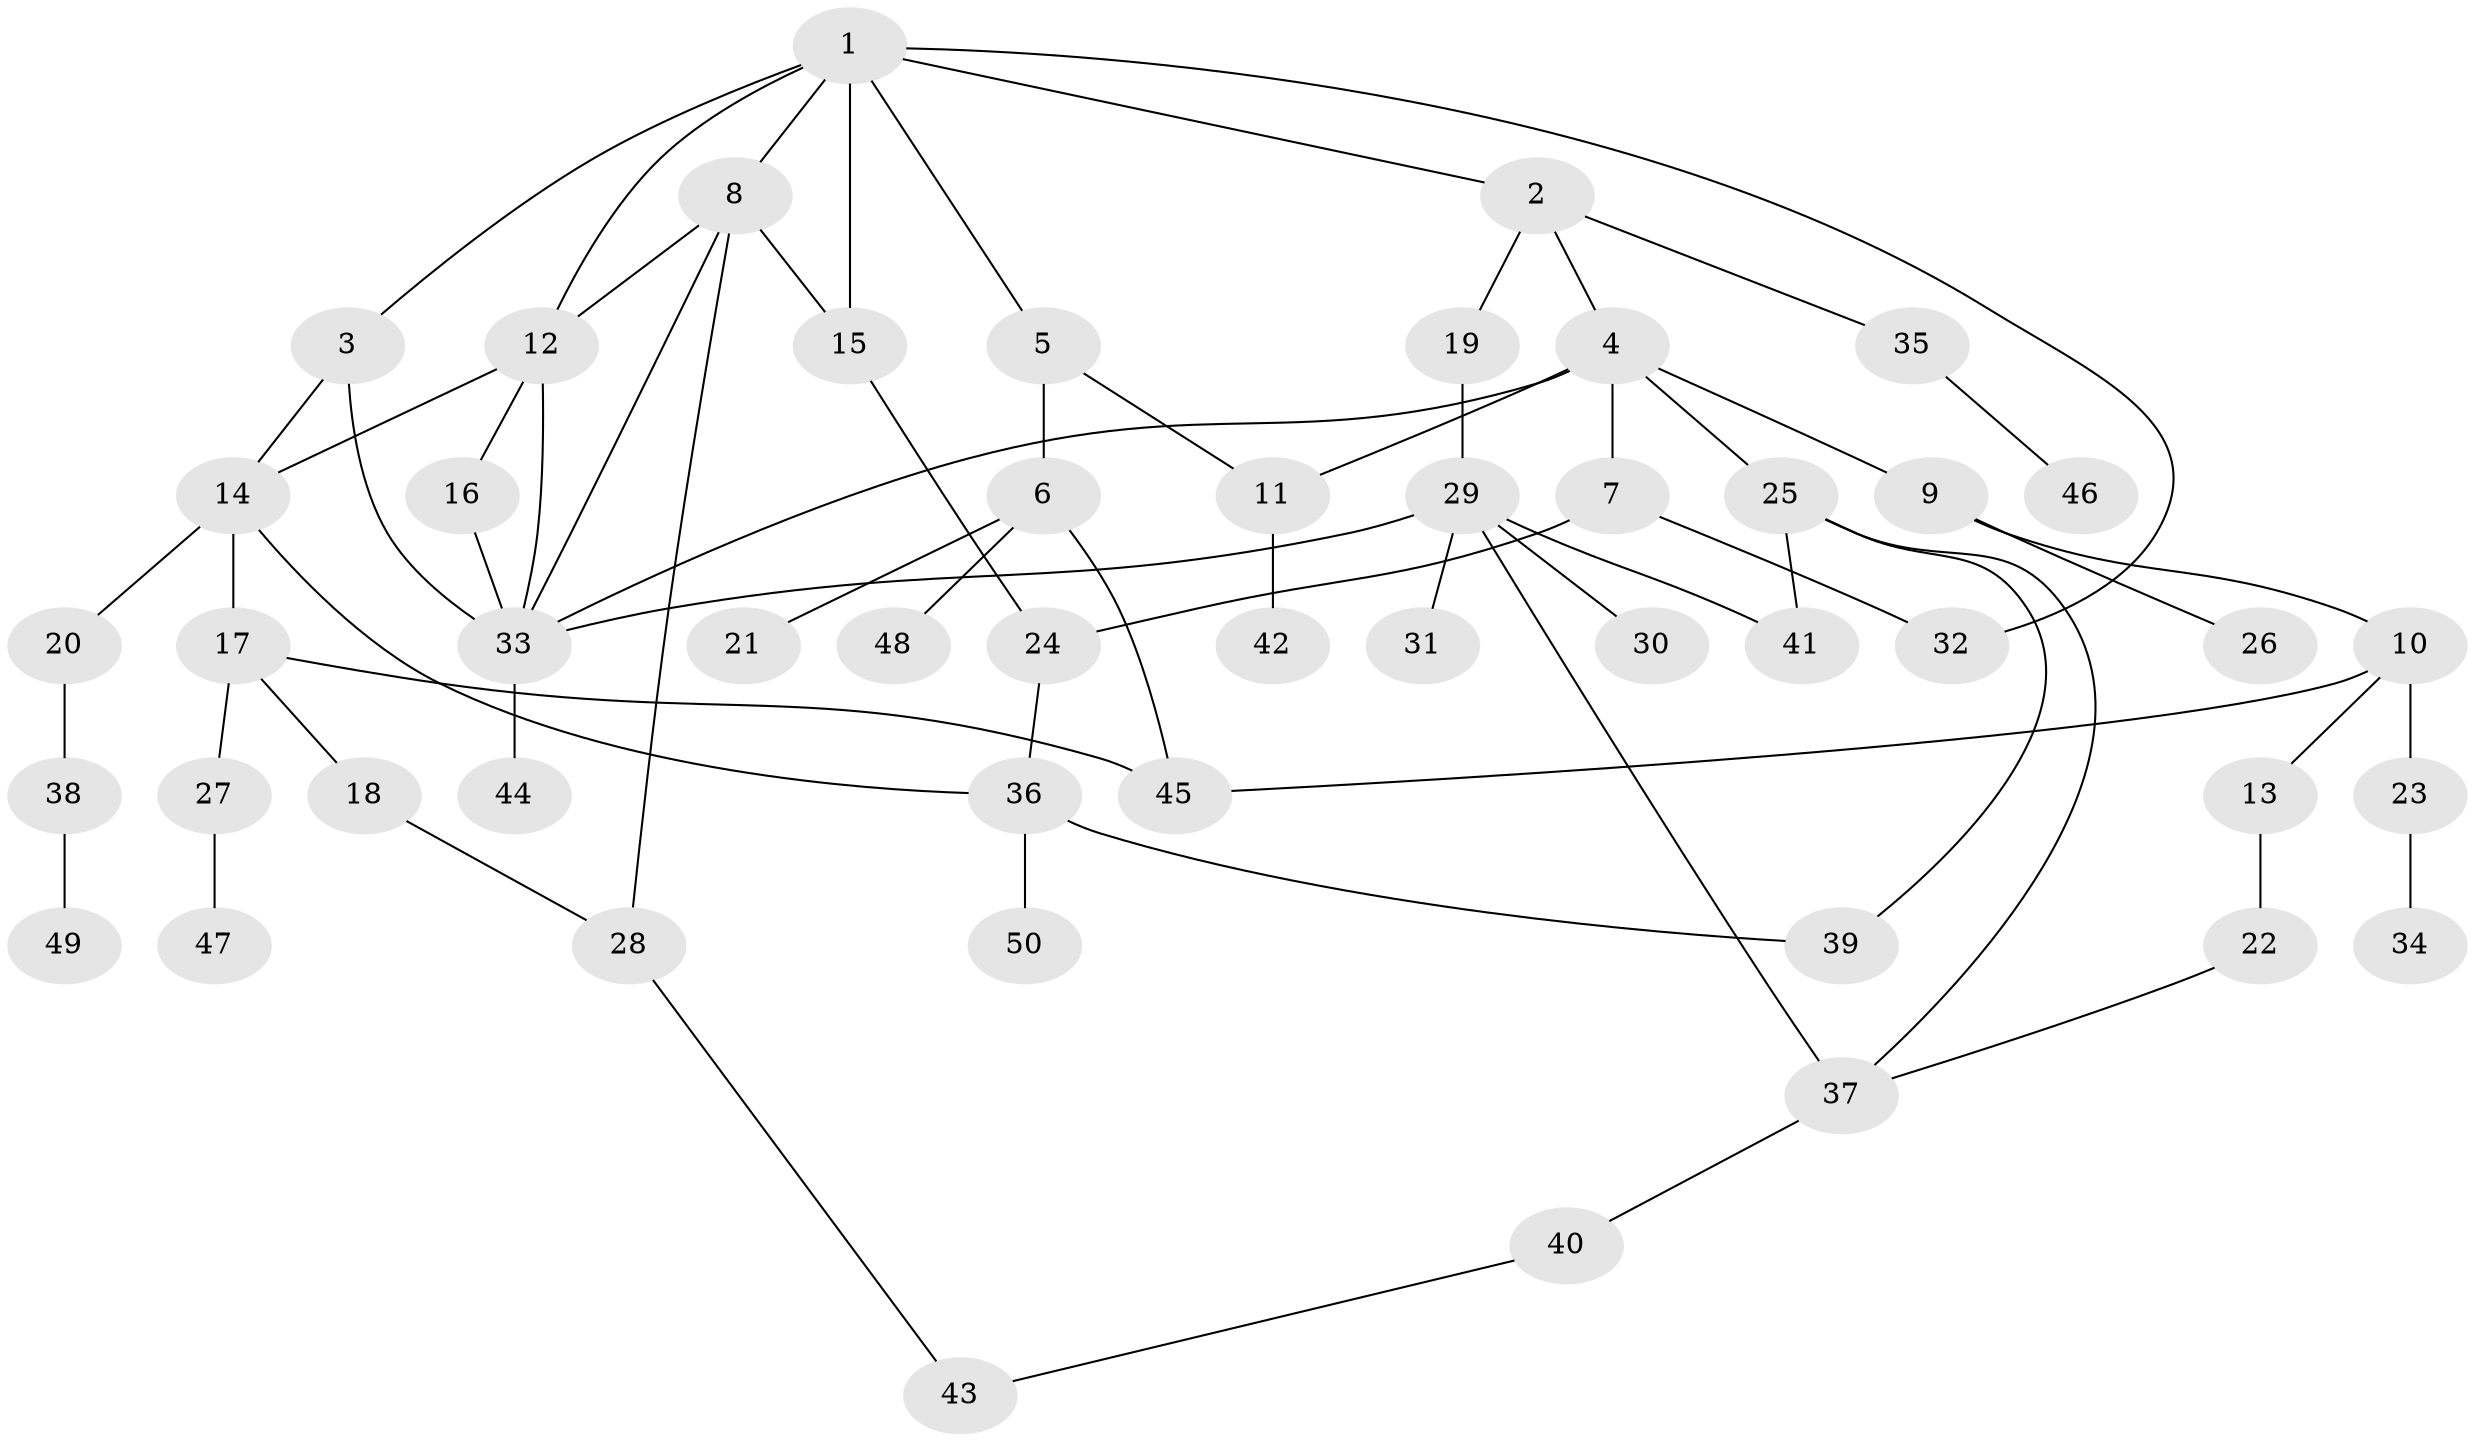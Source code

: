 // original degree distribution, {8: 0.014285714285714285, 4: 0.08571428571428572, 3: 0.2857142857142857, 7: 0.02857142857142857, 5: 0.04285714285714286, 1: 0.2714285714285714, 2: 0.24285714285714285, 6: 0.02857142857142857}
// Generated by graph-tools (version 1.1) at 2025/49/03/04/25 22:49:06]
// undirected, 50 vertices, 69 edges
graph export_dot {
  node [color=gray90,style=filled];
  1;
  2;
  3;
  4;
  5;
  6;
  7;
  8;
  9;
  10;
  11;
  12;
  13;
  14;
  15;
  16;
  17;
  18;
  19;
  20;
  21;
  22;
  23;
  24;
  25;
  26;
  27;
  28;
  29;
  30;
  31;
  32;
  33;
  34;
  35;
  36;
  37;
  38;
  39;
  40;
  41;
  42;
  43;
  44;
  45;
  46;
  47;
  48;
  49;
  50;
  1 -- 2 [weight=1.0];
  1 -- 3 [weight=1.0];
  1 -- 5 [weight=1.0];
  1 -- 8 [weight=1.0];
  1 -- 12 [weight=1.0];
  1 -- 15 [weight=1.0];
  1 -- 32 [weight=1.0];
  2 -- 4 [weight=1.0];
  2 -- 19 [weight=1.0];
  2 -- 35 [weight=1.0];
  3 -- 14 [weight=1.0];
  3 -- 33 [weight=1.0];
  4 -- 7 [weight=1.0];
  4 -- 9 [weight=1.0];
  4 -- 11 [weight=1.0];
  4 -- 25 [weight=1.0];
  4 -- 33 [weight=2.0];
  5 -- 6 [weight=1.0];
  5 -- 11 [weight=1.0];
  6 -- 21 [weight=1.0];
  6 -- 45 [weight=1.0];
  6 -- 48 [weight=1.0];
  7 -- 24 [weight=1.0];
  7 -- 32 [weight=1.0];
  8 -- 12 [weight=1.0];
  8 -- 15 [weight=1.0];
  8 -- 28 [weight=1.0];
  8 -- 33 [weight=1.0];
  9 -- 10 [weight=1.0];
  9 -- 26 [weight=1.0];
  10 -- 13 [weight=1.0];
  10 -- 23 [weight=1.0];
  10 -- 45 [weight=1.0];
  11 -- 42 [weight=1.0];
  12 -- 14 [weight=1.0];
  12 -- 16 [weight=1.0];
  12 -- 33 [weight=1.0];
  13 -- 22 [weight=1.0];
  14 -- 17 [weight=2.0];
  14 -- 20 [weight=1.0];
  14 -- 36 [weight=1.0];
  15 -- 24 [weight=1.0];
  16 -- 33 [weight=1.0];
  17 -- 18 [weight=1.0];
  17 -- 27 [weight=1.0];
  17 -- 45 [weight=1.0];
  18 -- 28 [weight=1.0];
  19 -- 29 [weight=1.0];
  20 -- 38 [weight=2.0];
  22 -- 37 [weight=1.0];
  23 -- 34 [weight=1.0];
  24 -- 36 [weight=1.0];
  25 -- 37 [weight=1.0];
  25 -- 39 [weight=1.0];
  25 -- 41 [weight=1.0];
  27 -- 47 [weight=1.0];
  28 -- 43 [weight=1.0];
  29 -- 30 [weight=1.0];
  29 -- 31 [weight=1.0];
  29 -- 33 [weight=1.0];
  29 -- 37 [weight=1.0];
  29 -- 41 [weight=1.0];
  33 -- 44 [weight=1.0];
  35 -- 46 [weight=1.0];
  36 -- 39 [weight=1.0];
  36 -- 50 [weight=1.0];
  37 -- 40 [weight=1.0];
  38 -- 49 [weight=1.0];
  40 -- 43 [weight=1.0];
}

